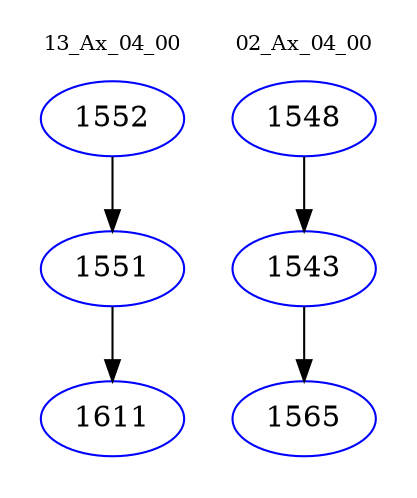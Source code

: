 digraph{
subgraph cluster_0 {
color = white
label = "13_Ax_04_00";
fontsize=10;
T0_1552 [label="1552", color="blue"]
T0_1552 -> T0_1551 [color="black"]
T0_1551 [label="1551", color="blue"]
T0_1551 -> T0_1611 [color="black"]
T0_1611 [label="1611", color="blue"]
}
subgraph cluster_1 {
color = white
label = "02_Ax_04_00";
fontsize=10;
T1_1548 [label="1548", color="blue"]
T1_1548 -> T1_1543 [color="black"]
T1_1543 [label="1543", color="blue"]
T1_1543 -> T1_1565 [color="black"]
T1_1565 [label="1565", color="blue"]
}
}
